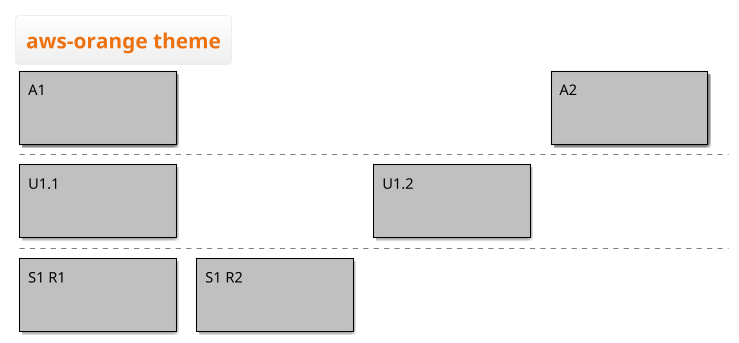 ' Do not edit
' Theme Gallery
' autogenerated by script
'
@startboard
!theme aws-orange
title aws-orange theme
A1
+U1.1
++S1 R1
++S1 R2 
+U1.2
A2
@endboard
